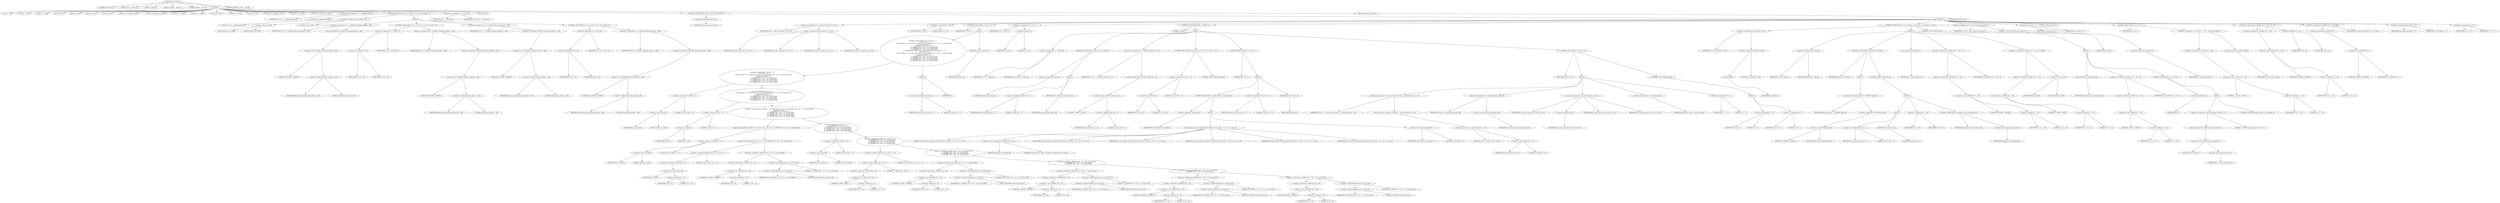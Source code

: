 digraph cache_insert {  
"1000118" [label = "(METHOD,cache_insert)" ]
"1000119" [label = "(PARAM,const char *a1)" ]
"1000120" [label = "(PARAM,const __m128i *a2)" ]
"1000121" [label = "(PARAM,__int64 a3)" ]
"1000122" [label = "(PARAM,unsigned __int64 a4)" ]
"1000123" [label = "(PARAM,unsigned __int16 a5)" ]
"1000124" [label = "(BLOCK,,)" ]
"1000125" [label = "(LOCAL,v7: int)" ]
"1000126" [label = "(LOCAL,v8: __int64)" ]
"1000127" [label = "(LOCAL,v9: __int64)" ]
"1000128" [label = "(LOCAL,v10: int)" ]
"1000129" [label = "(LOCAL,v11: int)" ]
"1000130" [label = "(LOCAL,v12: int)" ]
"1000131" [label = "(LOCAL,v13: int)" ]
"1000132" [label = "(LOCAL,v15: unsigned __int64)" ]
"1000133" [label = "(LOCAL,v16: unsigned __int64)" ]
"1000134" [label = "(LOCAL,v17: __int64)" ]
"1000135" [label = "(LOCAL,v18: __int64)" ]
"1000136" [label = "(LOCAL,v19: char *)" ]
"1000137" [label = "(LOCAL,v20: __int64)" ]
"1000138" [label = "(LOCAL,v22: int)" ]
"1000139" [label = "(LOCAL,v23: unsigned __int16)" ]
"1000140" [label = "(LOCAL,v24: __m128i)" ]
"1000141" [label = "(LOCAL,v25: unsigned __int64)" ]
"1000142" [label = "(<operator>.assignment,v25 = __readfsqword(0x28u))" ]
"1000143" [label = "(IDENTIFIER,v25,v25 = __readfsqword(0x28u))" ]
"1000144" [label = "(__readfsqword,__readfsqword(0x28u))" ]
"1000145" [label = "(LITERAL,0x28u,__readfsqword(0x28u))" ]
"1000146" [label = "(CONTROL_STRUCTURE,if ( (a5 & 0x980) != 0 ),if ( (a5 & 0x980) != 0 ))" ]
"1000147" [label = "(<operator>.notEquals,(a5 & 0x980) != 0)" ]
"1000148" [label = "(<operator>.and,a5 & 0x980)" ]
"1000149" [label = "(IDENTIFIER,a5,a5 & 0x980)" ]
"1000150" [label = "(LITERAL,0x980,a5 & 0x980)" ]
"1000151" [label = "(LITERAL,0,(a5 & 0x980) != 0)" ]
"1000152" [label = "(BLOCK,,)" ]
"1000153" [label = "(<operator>.assignment,v15 = *(_QWORD *)(dnsmasq_daemon + 456))" ]
"1000154" [label = "(IDENTIFIER,v15,v15 = *(_QWORD *)(dnsmasq_daemon + 456))" ]
"1000155" [label = "(<operator>.indirection,*(_QWORD *)(dnsmasq_daemon + 456))" ]
"1000156" [label = "(<operator>.cast,(_QWORD *)(dnsmasq_daemon + 456))" ]
"1000157" [label = "(UNKNOWN,_QWORD *,_QWORD *)" ]
"1000158" [label = "(<operator>.addition,dnsmasq_daemon + 456)" ]
"1000159" [label = "(IDENTIFIER,dnsmasq_daemon,dnsmasq_daemon + 456)" ]
"1000160" [label = "(LITERAL,456,dnsmasq_daemon + 456)" ]
"1000161" [label = "(CONTROL_STRUCTURE,if ( v15 < a4 && v15 ),if ( v15 < a4 && v15 ))" ]
"1000162" [label = "(<operator>.logicalAnd,v15 < a4 && v15)" ]
"1000163" [label = "(<operator>.lessThan,v15 < a4)" ]
"1000164" [label = "(IDENTIFIER,v15,v15 < a4)" ]
"1000165" [label = "(IDENTIFIER,a4,v15 < a4)" ]
"1000166" [label = "(IDENTIFIER,v15,v15 < a4 && v15)" ]
"1000167" [label = "(<operator>.assignment,a4 = *(_QWORD *)(dnsmasq_daemon + 456))" ]
"1000168" [label = "(IDENTIFIER,a4,a4 = *(_QWORD *)(dnsmasq_daemon + 456))" ]
"1000169" [label = "(<operator>.indirection,*(_QWORD *)(dnsmasq_daemon + 456))" ]
"1000170" [label = "(<operator>.cast,(_QWORD *)(dnsmasq_daemon + 456))" ]
"1000171" [label = "(UNKNOWN,_QWORD *,_QWORD *)" ]
"1000172" [label = "(<operator>.addition,dnsmasq_daemon + 456)" ]
"1000173" [label = "(IDENTIFIER,dnsmasq_daemon,dnsmasq_daemon + 456)" ]
"1000174" [label = "(LITERAL,456,dnsmasq_daemon + 456)" ]
"1000175" [label = "(<operator>.assignment,v16 = *(_QWORD *)(dnsmasq_daemon + 448))" ]
"1000176" [label = "(IDENTIFIER,v16,v16 = *(_QWORD *)(dnsmasq_daemon + 448))" ]
"1000177" [label = "(<operator>.indirection,*(_QWORD *)(dnsmasq_daemon + 448))" ]
"1000178" [label = "(<operator>.cast,(_QWORD *)(dnsmasq_daemon + 448))" ]
"1000179" [label = "(UNKNOWN,_QWORD *,_QWORD *)" ]
"1000180" [label = "(<operator>.addition,dnsmasq_daemon + 448)" ]
"1000181" [label = "(IDENTIFIER,dnsmasq_daemon,dnsmasq_daemon + 448)" ]
"1000182" [label = "(LITERAL,448,dnsmasq_daemon + 448)" ]
"1000183" [label = "(CONTROL_STRUCTURE,if ( v16 > a4 && v16 ),if ( v16 > a4 && v16 ))" ]
"1000184" [label = "(<operator>.logicalAnd,v16 > a4 && v16)" ]
"1000185" [label = "(<operator>.greaterThan,v16 > a4)" ]
"1000186" [label = "(IDENTIFIER,v16,v16 > a4)" ]
"1000187" [label = "(IDENTIFIER,a4,v16 > a4)" ]
"1000188" [label = "(IDENTIFIER,v16,v16 > a4 && v16)" ]
"1000189" [label = "(<operator>.assignment,a4 = *(_QWORD *)(dnsmasq_daemon + 448))" ]
"1000190" [label = "(IDENTIFIER,a4,a4 = *(_QWORD *)(dnsmasq_daemon + 448))" ]
"1000191" [label = "(<operator>.indirection,*(_QWORD *)(dnsmasq_daemon + 448))" ]
"1000192" [label = "(<operator>.cast,(_QWORD *)(dnsmasq_daemon + 448))" ]
"1000193" [label = "(UNKNOWN,_QWORD *,_QWORD *)" ]
"1000194" [label = "(<operator>.addition,dnsmasq_daemon + 448)" ]
"1000195" [label = "(IDENTIFIER,dnsmasq_daemon,dnsmasq_daemon + 448)" ]
"1000196" [label = "(LITERAL,448,dnsmasq_daemon + 448)" ]
"1000197" [label = "(<operator>.assignment,v7 = insert_error)" ]
"1000198" [label = "(IDENTIFIER,v7,v7 = insert_error)" ]
"1000199" [label = "(IDENTIFIER,insert_error,v7 = insert_error)" ]
"1000200" [label = "(IDENTIFIER,L,)" ]
"1000201" [label = "(CONTROL_STRUCTURE,if ( !insert_error ),if ( !insert_error ))" ]
"1000202" [label = "(<operator>.logicalNot,!insert_error)" ]
"1000203" [label = "(IDENTIFIER,insert_error,!insert_error)" ]
"1000204" [label = "(BLOCK,,)" ]
"1000205" [label = "(<operator>.assignment,v9 = cache_scan_free(a1, a2, a3, a5))" ]
"1000206" [label = "(IDENTIFIER,v9,v9 = cache_scan_free(a1, a2, a3, a5))" ]
"1000207" [label = "(cache_scan_free,cache_scan_free(a1, a2, a3, a5))" ]
"1000208" [label = "(IDENTIFIER,a1,cache_scan_free(a1, a2, a3, a5))" ]
"1000209" [label = "(IDENTIFIER,a2,cache_scan_free(a1, a2, a3, a5))" ]
"1000210" [label = "(IDENTIFIER,a3,cache_scan_free(a1, a2, a3, a5))" ]
"1000211" [label = "(IDENTIFIER,a5,cache_scan_free(a1, a2, a3, a5))" ]
"1000212" [label = "(<operator>.assignment,v8 = v9)" ]
"1000213" [label = "(IDENTIFIER,v8,v8 = v9)" ]
"1000214" [label = "(IDENTIFIER,v9,v8 = v9)" ]
"1000215" [label = "(CONTROL_STRUCTURE,if ( v9 ),if ( v9 ))" ]
"1000216" [label = "(IDENTIFIER,v9,if ( v9 ))" ]
"1000217" [label = "(BLOCK,,)" ]
"1000218" [label = "(CONTROL_STRUCTURE,if ( (a5 & 0x180) == 0\n        || (a5 & 8) == 0\n        || ((a5 & 0x80u) == 0 || *(char *)(v9 + 52) >= 0 || *(_DWORD *)(v9 + 24) != a2->m128i_i32[0])\n        && ((a5 & 0x100) == 0\n         || (*(_BYTE *)(v9 + 53) & 1) == 0\n         || *(_DWORD *)(v9 + 24) != a2->m128i_i32[0]\n         || *(_DWORD *)(v9 + 28) != a2->m128i_i32[1]\n         || *(_DWORD *)(v9 + 32) != a2->m128i_i32[2]\n         || *(_DWORD *)(v9 + 36) != a2->m128i_i32[3]) ),if ( (a5 & 0x180) == 0\n        || (a5 & 8) == 0\n        || ((a5 & 0x80u) == 0 || *(char *)(v9 + 52) >= 0 || *(_DWORD *)(v9 + 24) != a2->m128i_i32[0])\n        && ((a5 & 0x100) == 0\n         || (*(_BYTE *)(v9 + 53) & 1) == 0\n         || *(_DWORD *)(v9 + 24) != a2->m128i_i32[0]\n         || *(_DWORD *)(v9 + 28) != a2->m128i_i32[1]\n         || *(_DWORD *)(v9 + 32) != a2->m128i_i32[2]\n         || *(_DWORD *)(v9 + 36) != a2->m128i_i32[3]) ))" ]
"1000219" [label = "(<operator>.logicalOr,(a5 & 0x180) == 0\n        || (a5 & 8) == 0\n        || ((a5 & 0x80u) == 0 || *(char *)(v9 + 52) >= 0 || *(_DWORD *)(v9 + 24) != a2->m128i_i32[0])\n        && ((a5 & 0x100) == 0\n         || (*(_BYTE *)(v9 + 53) & 1) == 0\n         || *(_DWORD *)(v9 + 24) != a2->m128i_i32[0]\n         || *(_DWORD *)(v9 + 28) != a2->m128i_i32[1]\n         || *(_DWORD *)(v9 + 32) != a2->m128i_i32[2]\n         || *(_DWORD *)(v9 + 36) != a2->m128i_i32[3]))" ]
"1000220" [label = "(<operator>.equals,(a5 & 0x180) == 0)" ]
"1000221" [label = "(<operator>.and,a5 & 0x180)" ]
"1000222" [label = "(IDENTIFIER,a5,a5 & 0x180)" ]
"1000223" [label = "(LITERAL,0x180,a5 & 0x180)" ]
"1000224" [label = "(LITERAL,0,(a5 & 0x180) == 0)" ]
"1000225" [label = "(<operator>.logicalOr,(a5 & 8) == 0\n        || ((a5 & 0x80u) == 0 || *(char *)(v9 + 52) >= 0 || *(_DWORD *)(v9 + 24) != a2->m128i_i32[0])\n        && ((a5 & 0x100) == 0\n         || (*(_BYTE *)(v9 + 53) & 1) == 0\n         || *(_DWORD *)(v9 + 24) != a2->m128i_i32[0]\n         || *(_DWORD *)(v9 + 28) != a2->m128i_i32[1]\n         || *(_DWORD *)(v9 + 32) != a2->m128i_i32[2]\n         || *(_DWORD *)(v9 + 36) != a2->m128i_i32[3]))" ]
"1000226" [label = "(<operator>.equals,(a5 & 8) == 0)" ]
"1000227" [label = "(<operator>.and,a5 & 8)" ]
"1000228" [label = "(IDENTIFIER,a5,a5 & 8)" ]
"1000229" [label = "(LITERAL,8,a5 & 8)" ]
"1000230" [label = "(LITERAL,0,(a5 & 8) == 0)" ]
"1000231" [label = "(<operator>.logicalAnd,((a5 & 0x80u) == 0 || *(char *)(v9 + 52) >= 0 || *(_DWORD *)(v9 + 24) != a2->m128i_i32[0])\n        && ((a5 & 0x100) == 0\n         || (*(_BYTE *)(v9 + 53) & 1) == 0\n         || *(_DWORD *)(v9 + 24) != a2->m128i_i32[0]\n         || *(_DWORD *)(v9 + 28) != a2->m128i_i32[1]\n         || *(_DWORD *)(v9 + 32) != a2->m128i_i32[2]\n         || *(_DWORD *)(v9 + 36) != a2->m128i_i32[3]))" ]
"1000232" [label = "(<operator>.logicalOr,(a5 & 0x80u) == 0 || *(char *)(v9 + 52) >= 0 || *(_DWORD *)(v9 + 24) != a2->m128i_i32[0])" ]
"1000233" [label = "(<operator>.equals,(a5 & 0x80u) == 0)" ]
"1000234" [label = "(<operator>.and,a5 & 0x80u)" ]
"1000235" [label = "(IDENTIFIER,a5,a5 & 0x80u)" ]
"1000236" [label = "(LITERAL,0x80u,a5 & 0x80u)" ]
"1000237" [label = "(LITERAL,0,(a5 & 0x80u) == 0)" ]
"1000238" [label = "(<operator>.logicalOr,*(char *)(v9 + 52) >= 0 || *(_DWORD *)(v9 + 24) != a2->m128i_i32[0])" ]
"1000239" [label = "(<operator>.greaterEqualsThan,*(char *)(v9 + 52) >= 0)" ]
"1000240" [label = "(<operator>.indirection,*(char *)(v9 + 52))" ]
"1000241" [label = "(<operator>.cast,(char *)(v9 + 52))" ]
"1000242" [label = "(UNKNOWN,char *,char *)" ]
"1000243" [label = "(<operator>.addition,v9 + 52)" ]
"1000244" [label = "(IDENTIFIER,v9,v9 + 52)" ]
"1000245" [label = "(LITERAL,52,v9 + 52)" ]
"1000246" [label = "(LITERAL,0,*(char *)(v9 + 52) >= 0)" ]
"1000247" [label = "(<operator>.notEquals,*(_DWORD *)(v9 + 24) != a2->m128i_i32[0])" ]
"1000248" [label = "(<operator>.indirection,*(_DWORD *)(v9 + 24))" ]
"1000249" [label = "(<operator>.cast,(_DWORD *)(v9 + 24))" ]
"1000250" [label = "(UNKNOWN,_DWORD *,_DWORD *)" ]
"1000251" [label = "(<operator>.addition,v9 + 24)" ]
"1000252" [label = "(IDENTIFIER,v9,v9 + 24)" ]
"1000253" [label = "(LITERAL,24,v9 + 24)" ]
"1000254" [label = "(<operator>.indirectIndexAccess,a2->m128i_i32[0])" ]
"1000255" [label = "(<operator>.indirectFieldAccess,a2->m128i_i32)" ]
"1000256" [label = "(IDENTIFIER,a2,*(_DWORD *)(v9 + 24) != a2->m128i_i32[0])" ]
"1000257" [label = "(FIELD_IDENTIFIER,m128i_i32,m128i_i32)" ]
"1000258" [label = "(LITERAL,0,*(_DWORD *)(v9 + 24) != a2->m128i_i32[0])" ]
"1000259" [label = "(<operator>.logicalOr,(a5 & 0x100) == 0\n         || (*(_BYTE *)(v9 + 53) & 1) == 0\n         || *(_DWORD *)(v9 + 24) != a2->m128i_i32[0]\n         || *(_DWORD *)(v9 + 28) != a2->m128i_i32[1]\n         || *(_DWORD *)(v9 + 32) != a2->m128i_i32[2]\n         || *(_DWORD *)(v9 + 36) != a2->m128i_i32[3])" ]
"1000260" [label = "(<operator>.equals,(a5 & 0x100) == 0)" ]
"1000261" [label = "(<operator>.and,a5 & 0x100)" ]
"1000262" [label = "(IDENTIFIER,a5,a5 & 0x100)" ]
"1000263" [label = "(LITERAL,0x100,a5 & 0x100)" ]
"1000264" [label = "(LITERAL,0,(a5 & 0x100) == 0)" ]
"1000265" [label = "(<operator>.logicalOr,(*(_BYTE *)(v9 + 53) & 1) == 0\n         || *(_DWORD *)(v9 + 24) != a2->m128i_i32[0]\n         || *(_DWORD *)(v9 + 28) != a2->m128i_i32[1]\n         || *(_DWORD *)(v9 + 32) != a2->m128i_i32[2]\n         || *(_DWORD *)(v9 + 36) != a2->m128i_i32[3])" ]
"1000266" [label = "(<operator>.equals,(*(_BYTE *)(v9 + 53) & 1) == 0)" ]
"1000267" [label = "(<operator>.and,*(_BYTE *)(v9 + 53) & 1)" ]
"1000268" [label = "(<operator>.indirection,*(_BYTE *)(v9 + 53))" ]
"1000269" [label = "(<operator>.cast,(_BYTE *)(v9 + 53))" ]
"1000270" [label = "(UNKNOWN,_BYTE *,_BYTE *)" ]
"1000271" [label = "(<operator>.addition,v9 + 53)" ]
"1000272" [label = "(IDENTIFIER,v9,v9 + 53)" ]
"1000273" [label = "(LITERAL,53,v9 + 53)" ]
"1000274" [label = "(LITERAL,1,*(_BYTE *)(v9 + 53) & 1)" ]
"1000275" [label = "(LITERAL,0,(*(_BYTE *)(v9 + 53) & 1) == 0)" ]
"1000276" [label = "(<operator>.logicalOr,*(_DWORD *)(v9 + 24) != a2->m128i_i32[0]\n         || *(_DWORD *)(v9 + 28) != a2->m128i_i32[1]\n         || *(_DWORD *)(v9 + 32) != a2->m128i_i32[2]\n         || *(_DWORD *)(v9 + 36) != a2->m128i_i32[3])" ]
"1000277" [label = "(<operator>.notEquals,*(_DWORD *)(v9 + 24) != a2->m128i_i32[0])" ]
"1000278" [label = "(<operator>.indirection,*(_DWORD *)(v9 + 24))" ]
"1000279" [label = "(<operator>.cast,(_DWORD *)(v9 + 24))" ]
"1000280" [label = "(UNKNOWN,_DWORD *,_DWORD *)" ]
"1000281" [label = "(<operator>.addition,v9 + 24)" ]
"1000282" [label = "(IDENTIFIER,v9,v9 + 24)" ]
"1000283" [label = "(LITERAL,24,v9 + 24)" ]
"1000284" [label = "(<operator>.indirectIndexAccess,a2->m128i_i32[0])" ]
"1000285" [label = "(<operator>.indirectFieldAccess,a2->m128i_i32)" ]
"1000286" [label = "(IDENTIFIER,a2,*(_DWORD *)(v9 + 24) != a2->m128i_i32[0])" ]
"1000287" [label = "(FIELD_IDENTIFIER,m128i_i32,m128i_i32)" ]
"1000288" [label = "(LITERAL,0,*(_DWORD *)(v9 + 24) != a2->m128i_i32[0])" ]
"1000289" [label = "(<operator>.logicalOr,*(_DWORD *)(v9 + 28) != a2->m128i_i32[1]\n         || *(_DWORD *)(v9 + 32) != a2->m128i_i32[2]\n         || *(_DWORD *)(v9 + 36) != a2->m128i_i32[3])" ]
"1000290" [label = "(<operator>.notEquals,*(_DWORD *)(v9 + 28) != a2->m128i_i32[1])" ]
"1000291" [label = "(<operator>.indirection,*(_DWORD *)(v9 + 28))" ]
"1000292" [label = "(<operator>.cast,(_DWORD *)(v9 + 28))" ]
"1000293" [label = "(UNKNOWN,_DWORD *,_DWORD *)" ]
"1000294" [label = "(<operator>.addition,v9 + 28)" ]
"1000295" [label = "(IDENTIFIER,v9,v9 + 28)" ]
"1000296" [label = "(LITERAL,28,v9 + 28)" ]
"1000297" [label = "(<operator>.indirectIndexAccess,a2->m128i_i32[1])" ]
"1000298" [label = "(<operator>.indirectFieldAccess,a2->m128i_i32)" ]
"1000299" [label = "(IDENTIFIER,a2,*(_DWORD *)(v9 + 28) != a2->m128i_i32[1])" ]
"1000300" [label = "(FIELD_IDENTIFIER,m128i_i32,m128i_i32)" ]
"1000301" [label = "(LITERAL,1,*(_DWORD *)(v9 + 28) != a2->m128i_i32[1])" ]
"1000302" [label = "(<operator>.logicalOr,*(_DWORD *)(v9 + 32) != a2->m128i_i32[2]\n         || *(_DWORD *)(v9 + 36) != a2->m128i_i32[3])" ]
"1000303" [label = "(<operator>.notEquals,*(_DWORD *)(v9 + 32) != a2->m128i_i32[2])" ]
"1000304" [label = "(<operator>.indirection,*(_DWORD *)(v9 + 32))" ]
"1000305" [label = "(<operator>.cast,(_DWORD *)(v9 + 32))" ]
"1000306" [label = "(UNKNOWN,_DWORD *,_DWORD *)" ]
"1000307" [label = "(<operator>.addition,v9 + 32)" ]
"1000308" [label = "(IDENTIFIER,v9,v9 + 32)" ]
"1000309" [label = "(LITERAL,32,v9 + 32)" ]
"1000310" [label = "(<operator>.indirectIndexAccess,a2->m128i_i32[2])" ]
"1000311" [label = "(<operator>.indirectFieldAccess,a2->m128i_i32)" ]
"1000312" [label = "(IDENTIFIER,a2,*(_DWORD *)(v9 + 32) != a2->m128i_i32[2])" ]
"1000313" [label = "(FIELD_IDENTIFIER,m128i_i32,m128i_i32)" ]
"1000314" [label = "(LITERAL,2,*(_DWORD *)(v9 + 32) != a2->m128i_i32[2])" ]
"1000315" [label = "(<operator>.notEquals,*(_DWORD *)(v9 + 36) != a2->m128i_i32[3])" ]
"1000316" [label = "(<operator>.indirection,*(_DWORD *)(v9 + 36))" ]
"1000317" [label = "(<operator>.cast,(_DWORD *)(v9 + 36))" ]
"1000318" [label = "(UNKNOWN,_DWORD *,_DWORD *)" ]
"1000319" [label = "(<operator>.addition,v9 + 36)" ]
"1000320" [label = "(IDENTIFIER,v9,v9 + 36)" ]
"1000321" [label = "(LITERAL,36,v9 + 36)" ]
"1000322" [label = "(<operator>.indirectIndexAccess,a2->m128i_i32[3])" ]
"1000323" [label = "(<operator>.indirectFieldAccess,a2->m128i_i32)" ]
"1000324" [label = "(IDENTIFIER,a2,*(_DWORD *)(v9 + 36) != a2->m128i_i32[3])" ]
"1000325" [label = "(FIELD_IDENTIFIER,m128i_i32,m128i_i32)" ]
"1000326" [label = "(LITERAL,3,*(_DWORD *)(v9 + 36) != a2->m128i_i32[3])" ]
"1000327" [label = "(BLOCK,,)" ]
"1000328" [label = "(<operator>.assignment,insert_error = 1)" ]
"1000329" [label = "(IDENTIFIER,insert_error,insert_error = 1)" ]
"1000330" [label = "(LITERAL,1,insert_error = 1)" ]
"1000331" [label = "(IDENTIFIER,L,)" ]
"1000332" [label = "(RETURN,return v8;,return v8;)" ]
"1000333" [label = "(IDENTIFIER,v8,return v8;)" ]
"1000334" [label = "(<operator>.assignment,v22 = a5 & 4)" ]
"1000335" [label = "(IDENTIFIER,v22,v22 = a5 & 4)" ]
"1000336" [label = "(<operator>.and,a5 & 4)" ]
"1000337" [label = "(IDENTIFIER,a5,a5 & 4)" ]
"1000338" [label = "(LITERAL,4,a5 & 4)" ]
"1000339" [label = "(CONTROL_STRUCTURE,while ( 1 ),while ( 1 ))" ]
"1000340" [label = "(LITERAL,1,while ( 1 ))" ]
"1000341" [label = "(BLOCK,,)" ]
"1000342" [label = "(<operator>.assignment,v17 = cache_tail)" ]
"1000343" [label = "(IDENTIFIER,v17,v17 = cache_tail)" ]
"1000344" [label = "(IDENTIFIER,cache_tail,v17 = cache_tail)" ]
"1000345" [label = "(CONTROL_STRUCTURE,if ( !cache_tail ),if ( !cache_tail ))" ]
"1000346" [label = "(<operator>.logicalNot,!cache_tail)" ]
"1000347" [label = "(IDENTIFIER,cache_tail,!cache_tail)" ]
"1000348" [label = "(BLOCK,,)" ]
"1000349" [label = "(<operator>.assignment,insert_error = 1)" ]
"1000350" [label = "(IDENTIFIER,insert_error,insert_error = 1)" ]
"1000351" [label = "(LITERAL,1,insert_error = 1)" ]
"1000352" [label = "(RETURN,return cache_tail;,return cache_tail;)" ]
"1000353" [label = "(IDENTIFIER,cache_tail,return cache_tail;)" ]
"1000354" [label = "(<operator>.assignment,v23 = *(_WORD *)(cache_tail + 52))" ]
"1000355" [label = "(IDENTIFIER,v23,v23 = *(_WORD *)(cache_tail + 52))" ]
"1000356" [label = "(<operator>.indirection,*(_WORD *)(cache_tail + 52))" ]
"1000357" [label = "(<operator>.cast,(_WORD *)(cache_tail + 52))" ]
"1000358" [label = "(UNKNOWN,_WORD *,_WORD *)" ]
"1000359" [label = "(<operator>.addition,cache_tail + 52)" ]
"1000360" [label = "(IDENTIFIER,cache_tail,cache_tail + 52)" ]
"1000361" [label = "(LITERAL,52,cache_tail + 52)" ]
"1000362" [label = "(CONTROL_STRUCTURE,if ( (v23 & 0xC) == 0 ),if ( (v23 & 0xC) == 0 ))" ]
"1000363" [label = "(<operator>.equals,(v23 & 0xC) == 0)" ]
"1000364" [label = "(<operator>.and,v23 & 0xC)" ]
"1000365" [label = "(IDENTIFIER,v23,v23 & 0xC)" ]
"1000366" [label = "(LITERAL,0xC,v23 & 0xC)" ]
"1000367" [label = "(LITERAL,0,(v23 & 0xC) == 0)" ]
"1000368" [label = "(CONTROL_STRUCTURE,break;,break;)" ]
"1000369" [label = "(CONTROL_STRUCTURE,if ( v7 ),if ( v7 ))" ]
"1000370" [label = "(IDENTIFIER,v7,if ( v7 ))" ]
"1000371" [label = "(BLOCK,,)" ]
"1000372" [label = "(CONTROL_STRUCTURE,if ( !warned_8855 ),if ( !warned_8855 ))" ]
"1000373" [label = "(<operator>.logicalNot,!warned_8855)" ]
"1000374" [label = "(IDENTIFIER,warned_8855,!warned_8855)" ]
"1000375" [label = "(BLOCK,,)" ]
"1000376" [label = "(my_syslog,my_syslog(3, (unsigned int)\"Internal error in cache.\", v10, v11, v12, v13, a3))" ]
"1000377" [label = "(LITERAL,3,my_syslog(3, (unsigned int)\"Internal error in cache.\", v10, v11, v12, v13, a3))" ]
"1000378" [label = "(<operator>.cast,(unsigned int)\"Internal error in cache.\")" ]
"1000379" [label = "(UNKNOWN,unsigned int,unsigned int)" ]
"1000380" [label = "(LITERAL,\"Internal error in cache.\",(unsigned int)\"Internal error in cache.\")" ]
"1000381" [label = "(IDENTIFIER,v10,my_syslog(3, (unsigned int)\"Internal error in cache.\", v10, v11, v12, v13, a3))" ]
"1000382" [label = "(IDENTIFIER,v11,my_syslog(3, (unsigned int)\"Internal error in cache.\", v10, v11, v12, v13, a3))" ]
"1000383" [label = "(IDENTIFIER,v12,my_syslog(3, (unsigned int)\"Internal error in cache.\", v10, v11, v12, v13, a3))" ]
"1000384" [label = "(IDENTIFIER,v13,my_syslog(3, (unsigned int)\"Internal error in cache.\", v10, v11, v12, v13, a3))" ]
"1000385" [label = "(IDENTIFIER,a3,my_syslog(3, (unsigned int)\"Internal error in cache.\", v10, v11, v12, v13, a3))" ]
"1000386" [label = "(<operator>.assignment,warned_8855 = 1)" ]
"1000387" [label = "(IDENTIFIER,warned_8855,warned_8855 = 1)" ]
"1000388" [label = "(LITERAL,1,warned_8855 = 1)" ]
"1000389" [label = "(<operator>.assignment,insert_error = 1)" ]
"1000390" [label = "(IDENTIFIER,insert_error,insert_error = 1)" ]
"1000391" [label = "(LITERAL,1,insert_error = 1)" ]
"1000392" [label = "(RETURN,return v8;,return v8;)" ]
"1000393" [label = "(IDENTIFIER,v8,return v8;)" ]
"1000394" [label = "(CONTROL_STRUCTURE,if ( v22 ),if ( v22 ))" ]
"1000395" [label = "(IDENTIFIER,v22,if ( v22 ))" ]
"1000396" [label = "(BLOCK,,)" ]
"1000397" [label = "(<operator>.assignment,v24 = _mm_loadu_si128((const __m128i *)(cache_tail + 24)))" ]
"1000398" [label = "(IDENTIFIER,v24,v24 = _mm_loadu_si128((const __m128i *)(cache_tail + 24)))" ]
"1000399" [label = "(_mm_loadu_si128,_mm_loadu_si128((const __m128i *)(cache_tail + 24)))" ]
"1000400" [label = "(<operator>.cast,(const __m128i *)(cache_tail + 24))" ]
"1000401" [label = "(UNKNOWN,const __m128i *,const __m128i *)" ]
"1000402" [label = "(<operator>.addition,cache_tail + 24)" ]
"1000403" [label = "(IDENTIFIER,cache_tail,cache_tail + 24)" ]
"1000404" [label = "(LITERAL,24,cache_tail + 24)" ]
"1000405" [label = "(<operator>.assignment,v18 = cache_get_name(cache_tail))" ]
"1000406" [label = "(IDENTIFIER,v18,v18 = cache_get_name(cache_tail))" ]
"1000407" [label = "(cache_get_name,cache_get_name(cache_tail))" ]
"1000408" [label = "(IDENTIFIER,cache_tail,cache_get_name(cache_tail))" ]
"1000409" [label = "(cache_scan_free,cache_scan_free(v18, &v24, a3, v23))" ]
"1000410" [label = "(IDENTIFIER,v18,cache_scan_free(v18, &v24, a3, v23))" ]
"1000411" [label = "(<operator>.addressOf,&v24)" ]
"1000412" [label = "(IDENTIFIER,v24,cache_scan_free(v18, &v24, a3, v23))" ]
"1000413" [label = "(IDENTIFIER,a3,cache_scan_free(v18, &v24, a3, v23))" ]
"1000414" [label = "(IDENTIFIER,v23,cache_scan_free(v18, &v24, a3, v23))" ]
"1000415" [label = "(<operator>.preIncrement,++cache_live_freed)" ]
"1000416" [label = "(IDENTIFIER,cache_live_freed,++cache_live_freed)" ]
"1000417" [label = "(<operator>.assignment,v7 = 1)" ]
"1000418" [label = "(IDENTIFIER,v7,v7 = 1)" ]
"1000419" [label = "(LITERAL,1,v7 = 1)" ]
"1000420" [label = "(CONTROL_STRUCTURE,else,else)" ]
"1000421" [label = "(BLOCK,,)" ]
"1000422" [label = "(<operator>.assignment,v7 = 0)" ]
"1000423" [label = "(IDENTIFIER,v7,v7 = 0)" ]
"1000424" [label = "(LITERAL,0,v7 = 0)" ]
"1000425" [label = "(<operator>.assignment,v22 = 1)" ]
"1000426" [label = "(IDENTIFIER,v22,v22 = 1)" ]
"1000427" [label = "(LITERAL,1,v22 = 1)" ]
"1000428" [label = "(CONTROL_STRUCTURE,if ( a1 && strlen(a1) > 0x31 ),if ( a1 && strlen(a1) > 0x31 ))" ]
"1000429" [label = "(<operator>.logicalAnd,a1 && strlen(a1) > 0x31)" ]
"1000430" [label = "(IDENTIFIER,a1,a1 && strlen(a1) > 0x31)" ]
"1000431" [label = "(<operator>.greaterThan,strlen(a1) > 0x31)" ]
"1000432" [label = "(strlen,strlen(a1))" ]
"1000433" [label = "(IDENTIFIER,a1,strlen(a1))" ]
"1000434" [label = "(LITERAL,0x31,strlen(a1) > 0x31)" ]
"1000435" [label = "(BLOCK,,)" ]
"1000436" [label = "(<operator>.assignment,v8 = big_free)" ]
"1000437" [label = "(IDENTIFIER,v8,v8 = big_free)" ]
"1000438" [label = "(IDENTIFIER,big_free,v8 = big_free)" ]
"1000439" [label = "(CONTROL_STRUCTURE,if ( big_free ),if ( big_free ))" ]
"1000440" [label = "(IDENTIFIER,big_free,if ( big_free ))" ]
"1000441" [label = "(BLOCK,,)" ]
"1000442" [label = "(<operator>.assignment,big_free = *(_QWORD *)big_free)" ]
"1000443" [label = "(IDENTIFIER,big_free,big_free = *(_QWORD *)big_free)" ]
"1000444" [label = "(<operator>.indirection,*(_QWORD *)big_free)" ]
"1000445" [label = "(<operator>.cast,(_QWORD *)big_free)" ]
"1000446" [label = "(UNKNOWN,_QWORD *,_QWORD *)" ]
"1000447" [label = "(IDENTIFIER,big_free,(_QWORD *)big_free)" ]
"1000448" [label = "(CONTROL_STRUCTURE,else,else)" ]
"1000449" [label = "(BLOCK,,)" ]
"1000450" [label = "(BLOCK,,)" ]
"1000451" [label = "(<operator>.assignment,insert_error = 1)" ]
"1000452" [label = "(IDENTIFIER,insert_error,insert_error = 1)" ]
"1000453" [label = "(LITERAL,1,insert_error = 1)" ]
"1000454" [label = "(RETURN,return v8;,return v8;)" ]
"1000455" [label = "(IDENTIFIER,v8,return v8;)" ]
"1000456" [label = "(<operator>.assignment,v8 = v20)" ]
"1000457" [label = "(IDENTIFIER,v8,v8 = v20)" ]
"1000458" [label = "(IDENTIFIER,v20,v8 = v20)" ]
"1000459" [label = "(CONTROL_STRUCTURE,if ( bignames_left ),if ( bignames_left ))" ]
"1000460" [label = "(IDENTIFIER,bignames_left,if ( bignames_left ))" ]
"1000461" [label = "(<operator>.preDecrement,--bignames_left)" ]
"1000462" [label = "(IDENTIFIER,bignames_left,--bignames_left)" ]
"1000463" [label = "(cache_unlink,cache_unlink(v17))" ]
"1000464" [label = "(IDENTIFIER,v17,cache_unlink(v17))" ]
"1000465" [label = "(<operator>.assignment,*(_QWORD *)(v17 + 56) = v8)" ]
"1000466" [label = "(<operator>.indirection,*(_QWORD *)(v17 + 56))" ]
"1000467" [label = "(<operator>.cast,(_QWORD *)(v17 + 56))" ]
"1000468" [label = "(UNKNOWN,_QWORD *,_QWORD *)" ]
"1000469" [label = "(<operator>.addition,v17 + 56)" ]
"1000470" [label = "(IDENTIFIER,v17,v17 + 56)" ]
"1000471" [label = "(LITERAL,56,v17 + 56)" ]
"1000472" [label = "(IDENTIFIER,v8,*(_QWORD *)(v17 + 56) = v8)" ]
"1000473" [label = "(<operator>.assignment,*(_WORD *)(v17 + 52) = a5 | 0x200)" ]
"1000474" [label = "(<operator>.indirection,*(_WORD *)(v17 + 52))" ]
"1000475" [label = "(<operator>.cast,(_WORD *)(v17 + 52))" ]
"1000476" [label = "(UNKNOWN,_WORD *,_WORD *)" ]
"1000477" [label = "(<operator>.addition,v17 + 52)" ]
"1000478" [label = "(IDENTIFIER,v17,v17 + 52)" ]
"1000479" [label = "(LITERAL,52,v17 + 52)" ]
"1000480" [label = "(<operator>.or,a5 | 0x200)" ]
"1000481" [label = "(IDENTIFIER,a5,a5 | 0x200)" ]
"1000482" [label = "(LITERAL,0x200,a5 | 0x200)" ]
"1000483" [label = "(CONTROL_STRUCTURE,else,else)" ]
"1000484" [label = "(BLOCK,,)" ]
"1000485" [label = "(cache_unlink,cache_unlink(cache_tail))" ]
"1000486" [label = "(IDENTIFIER,cache_tail,cache_unlink(cache_tail))" ]
"1000487" [label = "(<operator>.assignment,*(_WORD *)(v17 + 52) = a5)" ]
"1000488" [label = "(<operator>.indirection,*(_WORD *)(v17 + 52))" ]
"1000489" [label = "(<operator>.cast,(_WORD *)(v17 + 52))" ]
"1000490" [label = "(UNKNOWN,_WORD *,_WORD *)" ]
"1000491" [label = "(<operator>.addition,v17 + 52)" ]
"1000492" [label = "(IDENTIFIER,v17,v17 + 52)" ]
"1000493" [label = "(LITERAL,52,v17 + 52)" ]
"1000494" [label = "(IDENTIFIER,a5,*(_WORD *)(v17 + 52) = a5)" ]
"1000495" [label = "(CONTROL_STRUCTURE,if ( !a1 ),if ( !a1 ))" ]
"1000496" [label = "(<operator>.logicalNot,!a1)" ]
"1000497" [label = "(IDENTIFIER,a1,!a1)" ]
"1000498" [label = "(BLOCK,,)" ]
"1000499" [label = "(<operator>.assignment,*(_BYTE *)cache_get_name(v17) = 0)" ]
"1000500" [label = "(<operator>.indirection,*(_BYTE *)cache_get_name(v17))" ]
"1000501" [label = "(<operator>.cast,(_BYTE *)cache_get_name(v17))" ]
"1000502" [label = "(UNKNOWN,_BYTE *,_BYTE *)" ]
"1000503" [label = "(cache_get_name,cache_get_name(v17))" ]
"1000504" [label = "(IDENTIFIER,v17,cache_get_name(v17))" ]
"1000505" [label = "(LITERAL,0,*(_BYTE *)cache_get_name(v17) = 0)" ]
"1000506" [label = "(CONTROL_STRUCTURE,goto LABEL_41;,goto LABEL_41;)" ]
"1000507" [label = "(<operator>.assignment,v19 = (char *)cache_get_name(v17))" ]
"1000508" [label = "(IDENTIFIER,v19,v19 = (char *)cache_get_name(v17))" ]
"1000509" [label = "(<operator>.cast,(char *)cache_get_name(v17))" ]
"1000510" [label = "(UNKNOWN,char *,char *)" ]
"1000511" [label = "(cache_get_name,cache_get_name(v17))" ]
"1000512" [label = "(IDENTIFIER,v17,cache_get_name(v17))" ]
"1000513" [label = "(strcpy,strcpy(v19, a1))" ]
"1000514" [label = "(IDENTIFIER,v19,strcpy(v19, a1))" ]
"1000515" [label = "(IDENTIFIER,a1,strcpy(v19, a1))" ]
"1000516" [label = "(JUMP_TARGET,LABEL_41)" ]
"1000517" [label = "(CONTROL_STRUCTURE,if ( a2 ),if ( a2 ))" ]
"1000518" [label = "(IDENTIFIER,a2,if ( a2 ))" ]
"1000519" [label = "(<operator>.assignment,*(__m128i *)(v17 + 24) = _mm_loadu_si128(a2))" ]
"1000520" [label = "(<operator>.indirection,*(__m128i *)(v17 + 24))" ]
"1000521" [label = "(<operator>.cast,(__m128i *)(v17 + 24))" ]
"1000522" [label = "(UNKNOWN,__m128i *,__m128i *)" ]
"1000523" [label = "(<operator>.addition,v17 + 24)" ]
"1000524" [label = "(IDENTIFIER,v17,v17 + 24)" ]
"1000525" [label = "(LITERAL,24,v17 + 24)" ]
"1000526" [label = "(_mm_loadu_si128,_mm_loadu_si128(a2))" ]
"1000527" [label = "(IDENTIFIER,a2,_mm_loadu_si128(a2))" ]
"1000528" [label = "(<operator>.assignment,*(_QWORD *)(v17 + 40) = a3 + a4)" ]
"1000529" [label = "(<operator>.indirection,*(_QWORD *)(v17 + 40))" ]
"1000530" [label = "(<operator>.cast,(_QWORD *)(v17 + 40))" ]
"1000531" [label = "(UNKNOWN,_QWORD *,_QWORD *)" ]
"1000532" [label = "(<operator>.addition,v17 + 40)" ]
"1000533" [label = "(IDENTIFIER,v17,v17 + 40)" ]
"1000534" [label = "(LITERAL,40,v17 + 40)" ]
"1000535" [label = "(<operator>.addition,a3 + a4)" ]
"1000536" [label = "(IDENTIFIER,a3,a3 + a4)" ]
"1000537" [label = "(IDENTIFIER,a4,a3 + a4)" ]
"1000538" [label = "(<operator>.assignment,*(_QWORD *)v17 = new_chain)" ]
"1000539" [label = "(<operator>.indirection,*(_QWORD *)v17)" ]
"1000540" [label = "(<operator>.cast,(_QWORD *)v17)" ]
"1000541" [label = "(UNKNOWN,_QWORD *,_QWORD *)" ]
"1000542" [label = "(IDENTIFIER,v17,(_QWORD *)v17)" ]
"1000543" [label = "(IDENTIFIER,new_chain,*(_QWORD *)v17 = new_chain)" ]
"1000544" [label = "(<operator>.assignment,new_chain = v17)" ]
"1000545" [label = "(IDENTIFIER,new_chain,new_chain = v17)" ]
"1000546" [label = "(IDENTIFIER,v17,new_chain = v17)" ]
"1000547" [label = "(<operator>.assignment,v8 = v17)" ]
"1000548" [label = "(IDENTIFIER,v8,v8 = v17)" ]
"1000549" [label = "(IDENTIFIER,v17,v8 = v17)" ]
"1000550" [label = "(RETURN,return v8;,return v8;)" ]
"1000551" [label = "(IDENTIFIER,v8,return v8;)" ]
"1000552" [label = "(METHOD_RETURN,__int64 __fastcall)" ]
  "1000118" -> "1000119" 
  "1000118" -> "1000120" 
  "1000118" -> "1000121" 
  "1000118" -> "1000122" 
  "1000118" -> "1000123" 
  "1000118" -> "1000124" 
  "1000118" -> "1000552" 
  "1000124" -> "1000125" 
  "1000124" -> "1000126" 
  "1000124" -> "1000127" 
  "1000124" -> "1000128" 
  "1000124" -> "1000129" 
  "1000124" -> "1000130" 
  "1000124" -> "1000131" 
  "1000124" -> "1000132" 
  "1000124" -> "1000133" 
  "1000124" -> "1000134" 
  "1000124" -> "1000135" 
  "1000124" -> "1000136" 
  "1000124" -> "1000137" 
  "1000124" -> "1000138" 
  "1000124" -> "1000139" 
  "1000124" -> "1000140" 
  "1000124" -> "1000141" 
  "1000124" -> "1000142" 
  "1000124" -> "1000146" 
  "1000124" -> "1000197" 
  "1000124" -> "1000200" 
  "1000124" -> "1000201" 
  "1000124" -> "1000550" 
  "1000142" -> "1000143" 
  "1000142" -> "1000144" 
  "1000144" -> "1000145" 
  "1000146" -> "1000147" 
  "1000146" -> "1000152" 
  "1000147" -> "1000148" 
  "1000147" -> "1000151" 
  "1000148" -> "1000149" 
  "1000148" -> "1000150" 
  "1000152" -> "1000153" 
  "1000152" -> "1000161" 
  "1000152" -> "1000175" 
  "1000152" -> "1000183" 
  "1000153" -> "1000154" 
  "1000153" -> "1000155" 
  "1000155" -> "1000156" 
  "1000156" -> "1000157" 
  "1000156" -> "1000158" 
  "1000158" -> "1000159" 
  "1000158" -> "1000160" 
  "1000161" -> "1000162" 
  "1000161" -> "1000167" 
  "1000162" -> "1000163" 
  "1000162" -> "1000166" 
  "1000163" -> "1000164" 
  "1000163" -> "1000165" 
  "1000167" -> "1000168" 
  "1000167" -> "1000169" 
  "1000169" -> "1000170" 
  "1000170" -> "1000171" 
  "1000170" -> "1000172" 
  "1000172" -> "1000173" 
  "1000172" -> "1000174" 
  "1000175" -> "1000176" 
  "1000175" -> "1000177" 
  "1000177" -> "1000178" 
  "1000178" -> "1000179" 
  "1000178" -> "1000180" 
  "1000180" -> "1000181" 
  "1000180" -> "1000182" 
  "1000183" -> "1000184" 
  "1000183" -> "1000189" 
  "1000184" -> "1000185" 
  "1000184" -> "1000188" 
  "1000185" -> "1000186" 
  "1000185" -> "1000187" 
  "1000189" -> "1000190" 
  "1000189" -> "1000191" 
  "1000191" -> "1000192" 
  "1000192" -> "1000193" 
  "1000192" -> "1000194" 
  "1000194" -> "1000195" 
  "1000194" -> "1000196" 
  "1000197" -> "1000198" 
  "1000197" -> "1000199" 
  "1000201" -> "1000202" 
  "1000201" -> "1000204" 
  "1000202" -> "1000203" 
  "1000204" -> "1000205" 
  "1000204" -> "1000212" 
  "1000204" -> "1000215" 
  "1000204" -> "1000334" 
  "1000204" -> "1000339" 
  "1000204" -> "1000428" 
  "1000204" -> "1000507" 
  "1000204" -> "1000513" 
  "1000204" -> "1000516" 
  "1000204" -> "1000517" 
  "1000204" -> "1000528" 
  "1000204" -> "1000538" 
  "1000204" -> "1000544" 
  "1000204" -> "1000547" 
  "1000205" -> "1000206" 
  "1000205" -> "1000207" 
  "1000207" -> "1000208" 
  "1000207" -> "1000209" 
  "1000207" -> "1000210" 
  "1000207" -> "1000211" 
  "1000212" -> "1000213" 
  "1000212" -> "1000214" 
  "1000215" -> "1000216" 
  "1000215" -> "1000217" 
  "1000217" -> "1000218" 
  "1000217" -> "1000332" 
  "1000218" -> "1000219" 
  "1000218" -> "1000327" 
  "1000219" -> "1000220" 
  "1000219" -> "1000225" 
  "1000220" -> "1000221" 
  "1000220" -> "1000224" 
  "1000221" -> "1000222" 
  "1000221" -> "1000223" 
  "1000225" -> "1000226" 
  "1000225" -> "1000231" 
  "1000226" -> "1000227" 
  "1000226" -> "1000230" 
  "1000227" -> "1000228" 
  "1000227" -> "1000229" 
  "1000231" -> "1000232" 
  "1000231" -> "1000259" 
  "1000232" -> "1000233" 
  "1000232" -> "1000238" 
  "1000233" -> "1000234" 
  "1000233" -> "1000237" 
  "1000234" -> "1000235" 
  "1000234" -> "1000236" 
  "1000238" -> "1000239" 
  "1000238" -> "1000247" 
  "1000239" -> "1000240" 
  "1000239" -> "1000246" 
  "1000240" -> "1000241" 
  "1000241" -> "1000242" 
  "1000241" -> "1000243" 
  "1000243" -> "1000244" 
  "1000243" -> "1000245" 
  "1000247" -> "1000248" 
  "1000247" -> "1000254" 
  "1000248" -> "1000249" 
  "1000249" -> "1000250" 
  "1000249" -> "1000251" 
  "1000251" -> "1000252" 
  "1000251" -> "1000253" 
  "1000254" -> "1000255" 
  "1000254" -> "1000258" 
  "1000255" -> "1000256" 
  "1000255" -> "1000257" 
  "1000259" -> "1000260" 
  "1000259" -> "1000265" 
  "1000260" -> "1000261" 
  "1000260" -> "1000264" 
  "1000261" -> "1000262" 
  "1000261" -> "1000263" 
  "1000265" -> "1000266" 
  "1000265" -> "1000276" 
  "1000266" -> "1000267" 
  "1000266" -> "1000275" 
  "1000267" -> "1000268" 
  "1000267" -> "1000274" 
  "1000268" -> "1000269" 
  "1000269" -> "1000270" 
  "1000269" -> "1000271" 
  "1000271" -> "1000272" 
  "1000271" -> "1000273" 
  "1000276" -> "1000277" 
  "1000276" -> "1000289" 
  "1000277" -> "1000278" 
  "1000277" -> "1000284" 
  "1000278" -> "1000279" 
  "1000279" -> "1000280" 
  "1000279" -> "1000281" 
  "1000281" -> "1000282" 
  "1000281" -> "1000283" 
  "1000284" -> "1000285" 
  "1000284" -> "1000288" 
  "1000285" -> "1000286" 
  "1000285" -> "1000287" 
  "1000289" -> "1000290" 
  "1000289" -> "1000302" 
  "1000290" -> "1000291" 
  "1000290" -> "1000297" 
  "1000291" -> "1000292" 
  "1000292" -> "1000293" 
  "1000292" -> "1000294" 
  "1000294" -> "1000295" 
  "1000294" -> "1000296" 
  "1000297" -> "1000298" 
  "1000297" -> "1000301" 
  "1000298" -> "1000299" 
  "1000298" -> "1000300" 
  "1000302" -> "1000303" 
  "1000302" -> "1000315" 
  "1000303" -> "1000304" 
  "1000303" -> "1000310" 
  "1000304" -> "1000305" 
  "1000305" -> "1000306" 
  "1000305" -> "1000307" 
  "1000307" -> "1000308" 
  "1000307" -> "1000309" 
  "1000310" -> "1000311" 
  "1000310" -> "1000314" 
  "1000311" -> "1000312" 
  "1000311" -> "1000313" 
  "1000315" -> "1000316" 
  "1000315" -> "1000322" 
  "1000316" -> "1000317" 
  "1000317" -> "1000318" 
  "1000317" -> "1000319" 
  "1000319" -> "1000320" 
  "1000319" -> "1000321" 
  "1000322" -> "1000323" 
  "1000322" -> "1000326" 
  "1000323" -> "1000324" 
  "1000323" -> "1000325" 
  "1000327" -> "1000328" 
  "1000327" -> "1000331" 
  "1000328" -> "1000329" 
  "1000328" -> "1000330" 
  "1000332" -> "1000333" 
  "1000334" -> "1000335" 
  "1000334" -> "1000336" 
  "1000336" -> "1000337" 
  "1000336" -> "1000338" 
  "1000339" -> "1000340" 
  "1000339" -> "1000341" 
  "1000341" -> "1000342" 
  "1000341" -> "1000345" 
  "1000341" -> "1000354" 
  "1000341" -> "1000362" 
  "1000341" -> "1000369" 
  "1000341" -> "1000394" 
  "1000342" -> "1000343" 
  "1000342" -> "1000344" 
  "1000345" -> "1000346" 
  "1000345" -> "1000348" 
  "1000346" -> "1000347" 
  "1000348" -> "1000349" 
  "1000348" -> "1000352" 
  "1000349" -> "1000350" 
  "1000349" -> "1000351" 
  "1000352" -> "1000353" 
  "1000354" -> "1000355" 
  "1000354" -> "1000356" 
  "1000356" -> "1000357" 
  "1000357" -> "1000358" 
  "1000357" -> "1000359" 
  "1000359" -> "1000360" 
  "1000359" -> "1000361" 
  "1000362" -> "1000363" 
  "1000362" -> "1000368" 
  "1000363" -> "1000364" 
  "1000363" -> "1000367" 
  "1000364" -> "1000365" 
  "1000364" -> "1000366" 
  "1000369" -> "1000370" 
  "1000369" -> "1000371" 
  "1000371" -> "1000372" 
  "1000371" -> "1000389" 
  "1000371" -> "1000392" 
  "1000372" -> "1000373" 
  "1000372" -> "1000375" 
  "1000373" -> "1000374" 
  "1000375" -> "1000376" 
  "1000375" -> "1000386" 
  "1000376" -> "1000377" 
  "1000376" -> "1000378" 
  "1000376" -> "1000381" 
  "1000376" -> "1000382" 
  "1000376" -> "1000383" 
  "1000376" -> "1000384" 
  "1000376" -> "1000385" 
  "1000378" -> "1000379" 
  "1000378" -> "1000380" 
  "1000386" -> "1000387" 
  "1000386" -> "1000388" 
  "1000389" -> "1000390" 
  "1000389" -> "1000391" 
  "1000392" -> "1000393" 
  "1000394" -> "1000395" 
  "1000394" -> "1000396" 
  "1000394" -> "1000420" 
  "1000396" -> "1000397" 
  "1000396" -> "1000405" 
  "1000396" -> "1000409" 
  "1000396" -> "1000415" 
  "1000396" -> "1000417" 
  "1000397" -> "1000398" 
  "1000397" -> "1000399" 
  "1000399" -> "1000400" 
  "1000400" -> "1000401" 
  "1000400" -> "1000402" 
  "1000402" -> "1000403" 
  "1000402" -> "1000404" 
  "1000405" -> "1000406" 
  "1000405" -> "1000407" 
  "1000407" -> "1000408" 
  "1000409" -> "1000410" 
  "1000409" -> "1000411" 
  "1000409" -> "1000413" 
  "1000409" -> "1000414" 
  "1000411" -> "1000412" 
  "1000415" -> "1000416" 
  "1000417" -> "1000418" 
  "1000417" -> "1000419" 
  "1000420" -> "1000421" 
  "1000421" -> "1000422" 
  "1000421" -> "1000425" 
  "1000422" -> "1000423" 
  "1000422" -> "1000424" 
  "1000425" -> "1000426" 
  "1000425" -> "1000427" 
  "1000428" -> "1000429" 
  "1000428" -> "1000435" 
  "1000428" -> "1000483" 
  "1000429" -> "1000430" 
  "1000429" -> "1000431" 
  "1000431" -> "1000432" 
  "1000431" -> "1000434" 
  "1000432" -> "1000433" 
  "1000435" -> "1000436" 
  "1000435" -> "1000439" 
  "1000435" -> "1000463" 
  "1000435" -> "1000465" 
  "1000435" -> "1000473" 
  "1000436" -> "1000437" 
  "1000436" -> "1000438" 
  "1000439" -> "1000440" 
  "1000439" -> "1000441" 
  "1000439" -> "1000448" 
  "1000441" -> "1000442" 
  "1000442" -> "1000443" 
  "1000442" -> "1000444" 
  "1000444" -> "1000445" 
  "1000445" -> "1000446" 
  "1000445" -> "1000447" 
  "1000448" -> "1000449" 
  "1000449" -> "1000450" 
  "1000449" -> "1000456" 
  "1000449" -> "1000459" 
  "1000450" -> "1000451" 
  "1000450" -> "1000454" 
  "1000451" -> "1000452" 
  "1000451" -> "1000453" 
  "1000454" -> "1000455" 
  "1000456" -> "1000457" 
  "1000456" -> "1000458" 
  "1000459" -> "1000460" 
  "1000459" -> "1000461" 
  "1000461" -> "1000462" 
  "1000463" -> "1000464" 
  "1000465" -> "1000466" 
  "1000465" -> "1000472" 
  "1000466" -> "1000467" 
  "1000467" -> "1000468" 
  "1000467" -> "1000469" 
  "1000469" -> "1000470" 
  "1000469" -> "1000471" 
  "1000473" -> "1000474" 
  "1000473" -> "1000480" 
  "1000474" -> "1000475" 
  "1000475" -> "1000476" 
  "1000475" -> "1000477" 
  "1000477" -> "1000478" 
  "1000477" -> "1000479" 
  "1000480" -> "1000481" 
  "1000480" -> "1000482" 
  "1000483" -> "1000484" 
  "1000484" -> "1000485" 
  "1000484" -> "1000487" 
  "1000484" -> "1000495" 
  "1000485" -> "1000486" 
  "1000487" -> "1000488" 
  "1000487" -> "1000494" 
  "1000488" -> "1000489" 
  "1000489" -> "1000490" 
  "1000489" -> "1000491" 
  "1000491" -> "1000492" 
  "1000491" -> "1000493" 
  "1000495" -> "1000496" 
  "1000495" -> "1000498" 
  "1000496" -> "1000497" 
  "1000498" -> "1000499" 
  "1000498" -> "1000506" 
  "1000499" -> "1000500" 
  "1000499" -> "1000505" 
  "1000500" -> "1000501" 
  "1000501" -> "1000502" 
  "1000501" -> "1000503" 
  "1000503" -> "1000504" 
  "1000507" -> "1000508" 
  "1000507" -> "1000509" 
  "1000509" -> "1000510" 
  "1000509" -> "1000511" 
  "1000511" -> "1000512" 
  "1000513" -> "1000514" 
  "1000513" -> "1000515" 
  "1000517" -> "1000518" 
  "1000517" -> "1000519" 
  "1000519" -> "1000520" 
  "1000519" -> "1000526" 
  "1000520" -> "1000521" 
  "1000521" -> "1000522" 
  "1000521" -> "1000523" 
  "1000523" -> "1000524" 
  "1000523" -> "1000525" 
  "1000526" -> "1000527" 
  "1000528" -> "1000529" 
  "1000528" -> "1000535" 
  "1000529" -> "1000530" 
  "1000530" -> "1000531" 
  "1000530" -> "1000532" 
  "1000532" -> "1000533" 
  "1000532" -> "1000534" 
  "1000535" -> "1000536" 
  "1000535" -> "1000537" 
  "1000538" -> "1000539" 
  "1000538" -> "1000543" 
  "1000539" -> "1000540" 
  "1000540" -> "1000541" 
  "1000540" -> "1000542" 
  "1000544" -> "1000545" 
  "1000544" -> "1000546" 
  "1000547" -> "1000548" 
  "1000547" -> "1000549" 
  "1000550" -> "1000551" 
}
